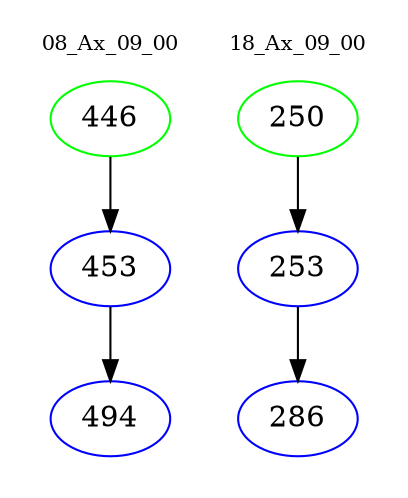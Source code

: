digraph{
subgraph cluster_0 {
color = white
label = "08_Ax_09_00";
fontsize=10;
T0_446 [label="446", color="green"]
T0_446 -> T0_453 [color="black"]
T0_453 [label="453", color="blue"]
T0_453 -> T0_494 [color="black"]
T0_494 [label="494", color="blue"]
}
subgraph cluster_1 {
color = white
label = "18_Ax_09_00";
fontsize=10;
T1_250 [label="250", color="green"]
T1_250 -> T1_253 [color="black"]
T1_253 [label="253", color="blue"]
T1_253 -> T1_286 [color="black"]
T1_286 [label="286", color="blue"]
}
}
